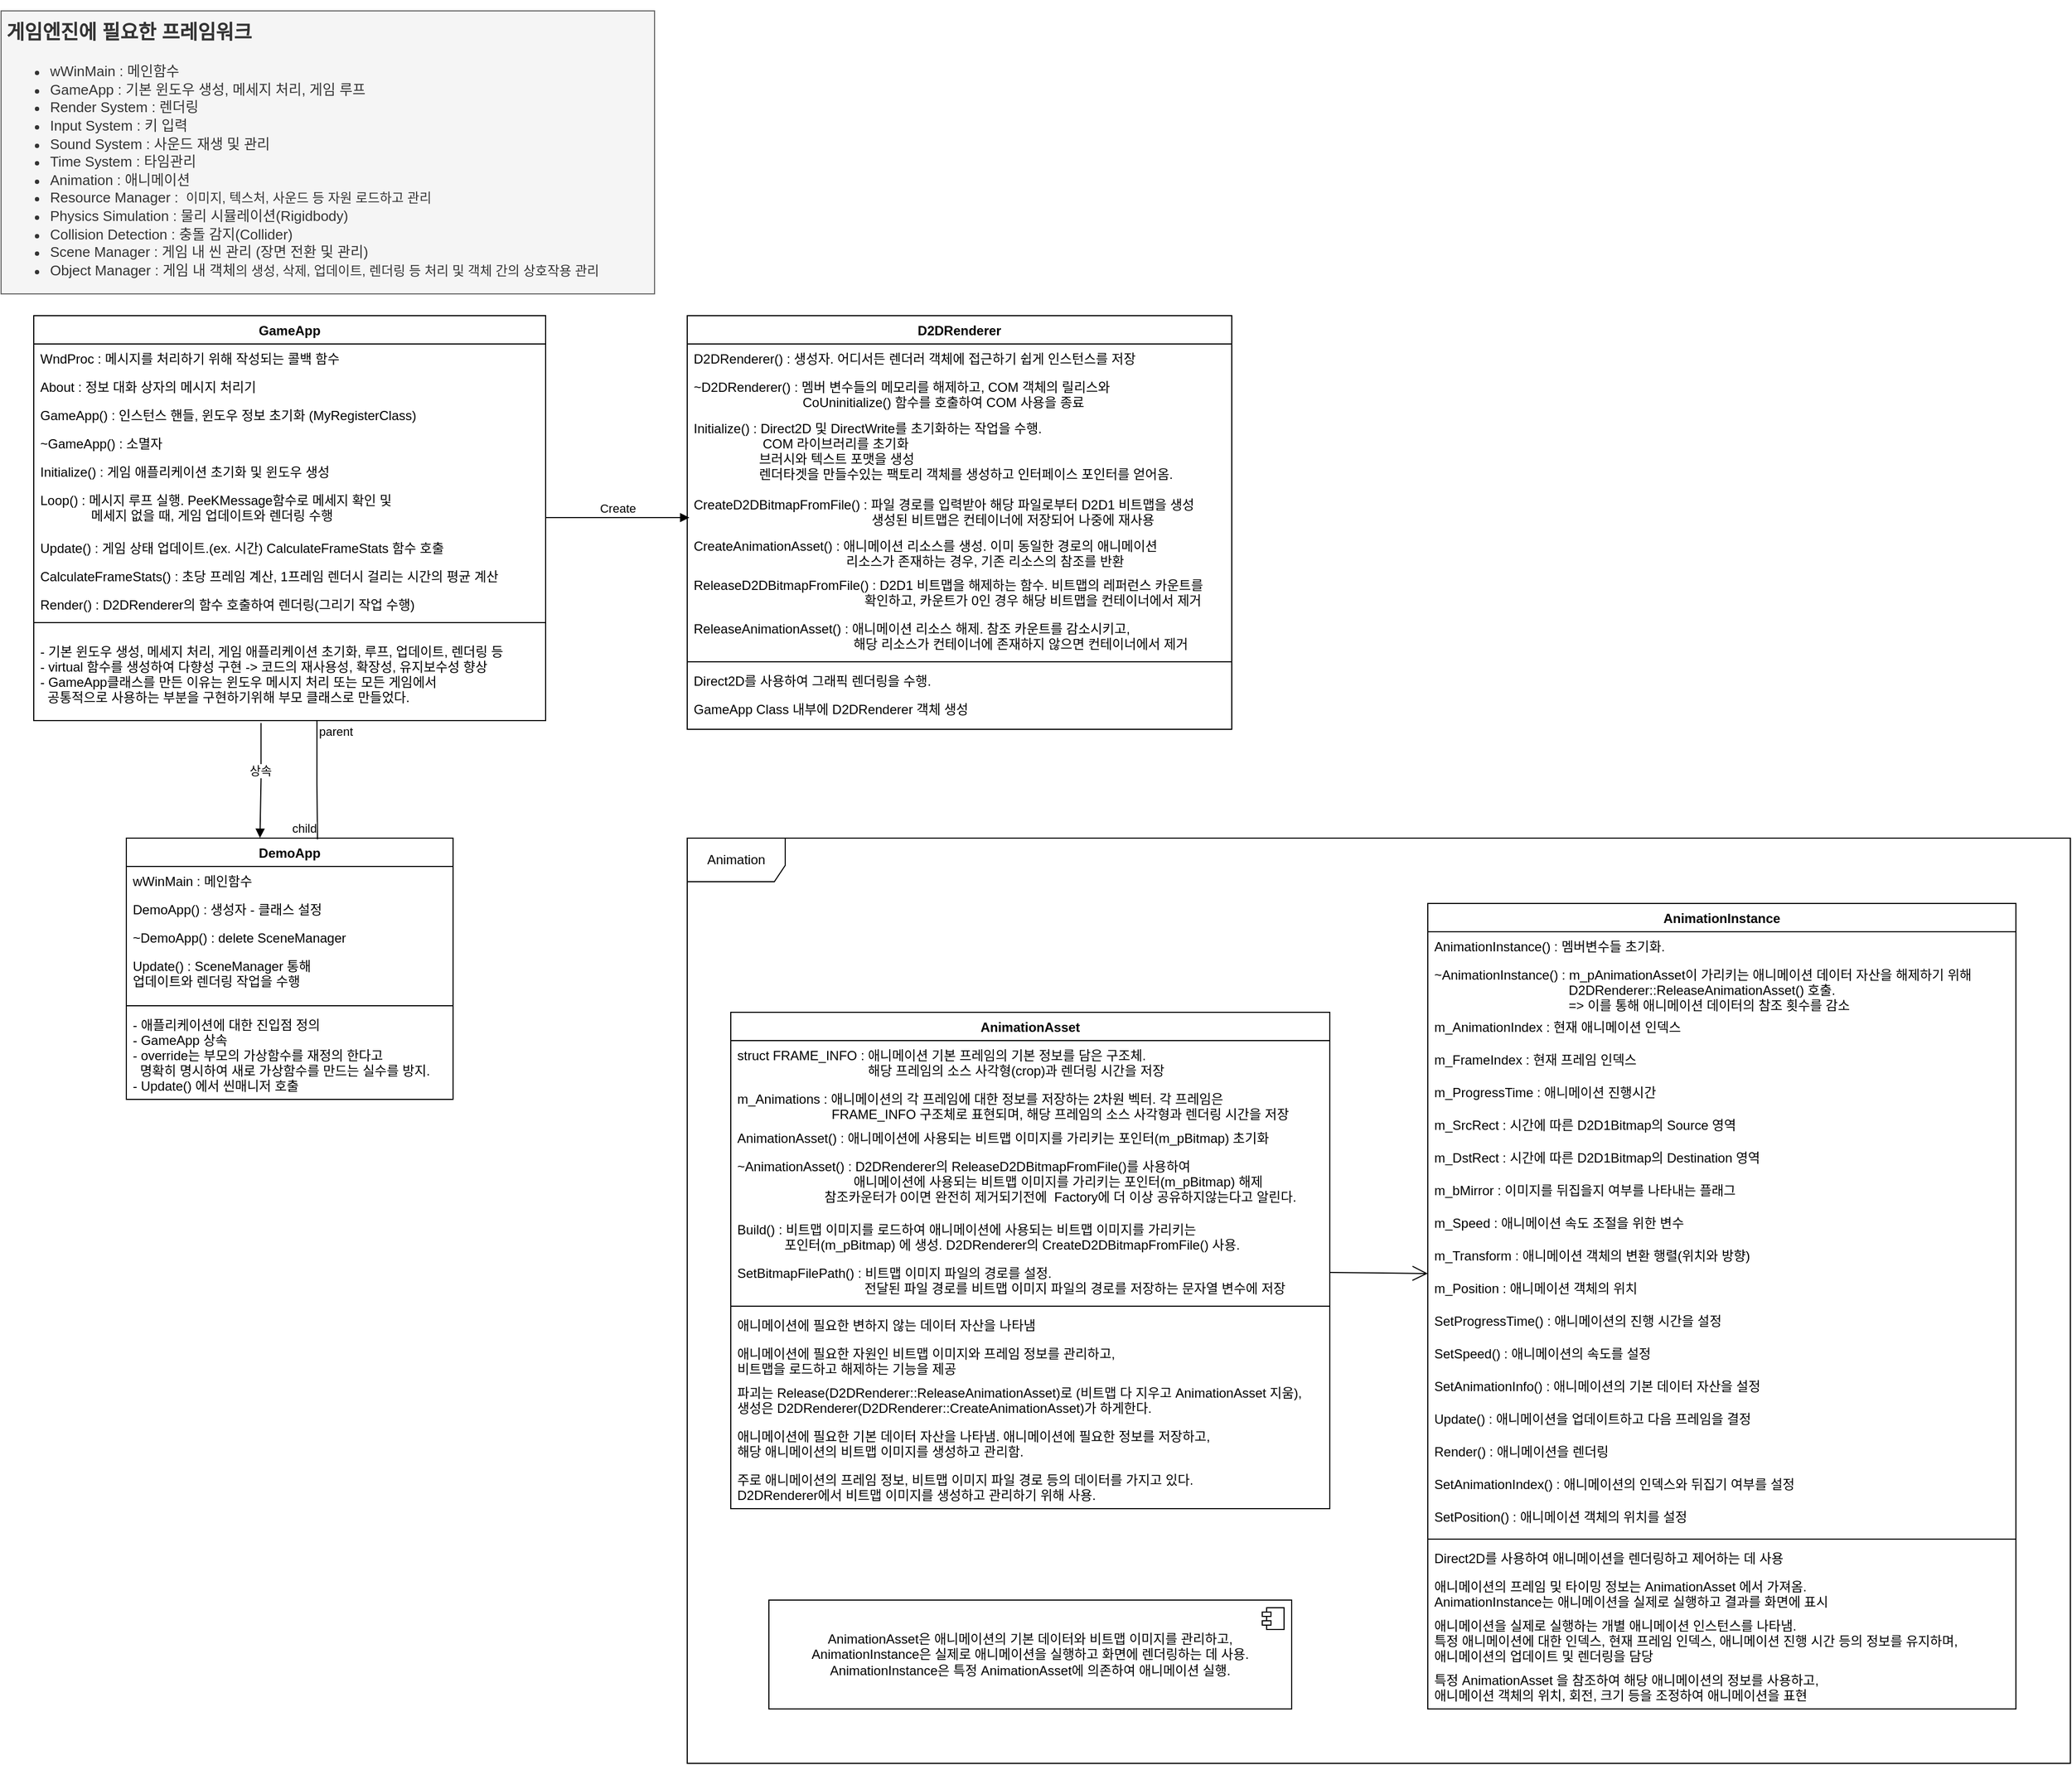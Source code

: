 <mxfile version="21.4.0" type="github">
  <diagram id="C5RBs43oDa-KdzZeNtuy" name="Page-1">
    <mxGraphModel dx="621" dy="518" grid="1" gridSize="10" guides="1" tooltips="1" connect="1" arrows="1" fold="1" page="1" pageScale="1" pageWidth="827" pageHeight="1169" math="0" shadow="0">
      <root>
        <mxCell id="WIyWlLk6GJQsqaUBKTNV-0" />
        <mxCell id="WIyWlLk6GJQsqaUBKTNV-1" parent="WIyWlLk6GJQsqaUBKTNV-0" />
        <mxCell id="zkfFHV4jXpPFQw0GAbJ--17" value="GameApp" style="swimlane;fontStyle=1;align=center;verticalAlign=top;childLayout=stackLayout;horizontal=1;startSize=26;horizontalStack=0;resizeParent=1;resizeLast=0;collapsible=1;marginBottom=0;rounded=0;shadow=0;strokeWidth=1;" parent="WIyWlLk6GJQsqaUBKTNV-1" vertex="1">
          <mxGeometry x="40" y="290" width="470" height="372" as="geometry">
            <mxRectangle x="550" y="140" width="160" height="26" as="alternateBounds" />
          </mxGeometry>
        </mxCell>
        <mxCell id="zkfFHV4jXpPFQw0GAbJ--18" value="WndProc : 메시지를 처리하기 위해 작성되는 콜백 함수" style="text;align=left;verticalAlign=top;spacingLeft=4;spacingRight=4;overflow=hidden;rotatable=0;points=[[0,0.5],[1,0.5]];portConstraint=eastwest;" parent="zkfFHV4jXpPFQw0GAbJ--17" vertex="1">
          <mxGeometry y="26" width="470" height="26" as="geometry" />
        </mxCell>
        <mxCell id="zkfFHV4jXpPFQw0GAbJ--19" value="About : 정보 대화 상자의 메시지 처리기" style="text;align=left;verticalAlign=top;spacingLeft=4;spacingRight=4;overflow=hidden;rotatable=0;points=[[0,0.5],[1,0.5]];portConstraint=eastwest;rounded=0;shadow=0;html=0;" parent="zkfFHV4jXpPFQw0GAbJ--17" vertex="1">
          <mxGeometry y="52" width="470" height="26" as="geometry" />
        </mxCell>
        <mxCell id="zkfFHV4jXpPFQw0GAbJ--20" value="GameApp() : 인스턴스 핸들, 윈도우 정보 초기화 (MyRegisterClass)" style="text;align=left;verticalAlign=top;spacingLeft=4;spacingRight=4;overflow=hidden;rotatable=0;points=[[0,0.5],[1,0.5]];portConstraint=eastwest;rounded=0;shadow=0;html=0;" parent="zkfFHV4jXpPFQw0GAbJ--17" vertex="1">
          <mxGeometry y="78" width="470" height="26" as="geometry" />
        </mxCell>
        <mxCell id="zkfFHV4jXpPFQw0GAbJ--21" value="~GameApp() : 소멸자" style="text;align=left;verticalAlign=top;spacingLeft=4;spacingRight=4;overflow=hidden;rotatable=0;points=[[0,0.5],[1,0.5]];portConstraint=eastwest;rounded=0;shadow=0;html=0;" parent="zkfFHV4jXpPFQw0GAbJ--17" vertex="1">
          <mxGeometry y="104" width="470" height="26" as="geometry" />
        </mxCell>
        <mxCell id="RoebklaST0RuIXWUr79K-35" value="Initialize() : 게임 애플리케이션 초기화 및 윈도우 생성" style="text;align=left;verticalAlign=top;spacingLeft=4;spacingRight=4;overflow=hidden;rotatable=0;points=[[0,0.5],[1,0.5]];portConstraint=eastwest;rounded=0;shadow=0;html=0;" vertex="1" parent="zkfFHV4jXpPFQw0GAbJ--17">
          <mxGeometry y="130" width="470" height="26" as="geometry" />
        </mxCell>
        <mxCell id="RoebklaST0RuIXWUr79K-36" value="Loop() : 메시지 루프 실행. PeeKMessage함수로 메세지 확인 및&#xa;              메세지 없을 때, 게임 업데이트와 렌더링 수행" style="text;align=left;verticalAlign=top;spacingLeft=4;spacingRight=4;overflow=hidden;rotatable=0;points=[[0,0.5],[1,0.5]];portConstraint=eastwest;rounded=0;shadow=0;html=0;" vertex="1" parent="zkfFHV4jXpPFQw0GAbJ--17">
          <mxGeometry y="156" width="470" height="44" as="geometry" />
        </mxCell>
        <mxCell id="RoebklaST0RuIXWUr79K-37" value="Update() : 게임 상태 업데이트.(ex. 시간) CalculateFrameStats 함수 호출" style="text;align=left;verticalAlign=top;spacingLeft=4;spacingRight=4;overflow=hidden;rotatable=0;points=[[0,0.5],[1,0.5]];portConstraint=eastwest;rounded=0;shadow=0;html=0;" vertex="1" parent="zkfFHV4jXpPFQw0GAbJ--17">
          <mxGeometry y="200" width="470" height="26" as="geometry" />
        </mxCell>
        <mxCell id="RoebklaST0RuIXWUr79K-38" value="CalculateFrameStats() : 초당 프레임 계산, 1프레임 렌더시 걸리는 시간의 평균 계산" style="text;align=left;verticalAlign=top;spacingLeft=4;spacingRight=4;overflow=hidden;rotatable=0;points=[[0,0.5],[1,0.5]];portConstraint=eastwest;rounded=0;shadow=0;html=0;" vertex="1" parent="zkfFHV4jXpPFQw0GAbJ--17">
          <mxGeometry y="226" width="470" height="26" as="geometry" />
        </mxCell>
        <mxCell id="zkfFHV4jXpPFQw0GAbJ--22" value="Render() : D2DRenderer의 함수 호출하여 렌더링(그리기 작업 수행)" style="text;align=left;verticalAlign=top;spacingLeft=4;spacingRight=4;overflow=hidden;rotatable=0;points=[[0,0.5],[1,0.5]];portConstraint=eastwest;rounded=0;shadow=0;html=0;" parent="zkfFHV4jXpPFQw0GAbJ--17" vertex="1">
          <mxGeometry y="252" width="470" height="26" as="geometry" />
        </mxCell>
        <mxCell id="zkfFHV4jXpPFQw0GAbJ--23" value="" style="line;html=1;strokeWidth=1;align=left;verticalAlign=middle;spacingTop=-1;spacingLeft=3;spacingRight=3;rotatable=0;labelPosition=right;points=[];portConstraint=eastwest;" parent="zkfFHV4jXpPFQw0GAbJ--17" vertex="1">
          <mxGeometry y="278" width="470" height="8" as="geometry" />
        </mxCell>
        <mxCell id="zkfFHV4jXpPFQw0GAbJ--24" value="- 기본 윈도우 생성, 메세지 처리, 게임 애플리케이션 초기화, 루프, 업데이트, 렌더링 등&#xa;- virtual 함수를 생성하여 다향성 구현 -&gt; 코드의 재사용성, 확장성, 유지보수성 향상&#xa;- GameApp클래스를 만든 이유는 윈도우 메시지 처리 또는 모든 게임에서&#xa;  공통적으로 사용하는 부분을 구현하기위해 부모 클래스로 만들었다." style="text;align=left;verticalAlign=middle;spacingLeft=4;spacingRight=4;overflow=hidden;rotatable=0;points=[[0,0.5],[1,0.5]];portConstraint=eastwest;" parent="zkfFHV4jXpPFQw0GAbJ--17" vertex="1">
          <mxGeometry y="286" width="470" height="86" as="geometry" />
        </mxCell>
        <mxCell id="RoebklaST0RuIXWUr79K-6" value="&lt;h1 style=&quot;line-height: 100%;&quot;&gt;&lt;font style=&quot;font-size: 18px;&quot;&gt;게임엔진에 필요한 프레임워크&lt;/font&gt;&lt;br&gt;&lt;/h1&gt;&lt;p style=&quot;line-height: 100%;&quot;&gt;&lt;/p&gt;&lt;ul style=&quot;line-height: 130%;&quot;&gt;&lt;li&gt;&lt;font style=&quot;font-size: 13px;&quot;&gt;wWinMain : 메인함수&lt;/font&gt;&lt;/li&gt;&lt;li&gt;&lt;span style=&quot;font-size: 13px;&quot;&gt;GameApp : 기본 윈도우 생성, 메세지 처리, 게임 루프&lt;/span&gt;&lt;/li&gt;&lt;li&gt;&lt;span style=&quot;font-size: 13px;&quot;&gt;Render System : 렌더링&lt;/span&gt;&lt;/li&gt;&lt;li&gt;&lt;span style=&quot;font-size: 13px;&quot;&gt;Input System : 키 입력&lt;/span&gt;&lt;/li&gt;&lt;li&gt;&lt;span style=&quot;font-size: 13px;&quot;&gt;Sound System : 사운드 재생 및 관리&lt;/span&gt;&lt;/li&gt;&lt;li&gt;&lt;span style=&quot;font-size: 13px;&quot;&gt;Time System : 타임관리&lt;/span&gt;&lt;/li&gt;&lt;li&gt;&lt;span style=&quot;font-size: 13px;&quot;&gt;Animation : 애니메이션&lt;/span&gt;&lt;/li&gt;&lt;li&gt;&lt;span style=&quot;font-size: 13px;&quot;&gt;Resource Manager :&amp;nbsp;&lt;/span&gt; 이미지, 텍스처, 사운드 등 자원 로드하고 관리&lt;/li&gt;&lt;li&gt;&lt;span style=&quot;font-size: 13px;&quot;&gt;Physics Simulation : 물리 시뮬레이션(Rigidbody)&lt;/span&gt;&lt;/li&gt;&lt;li&gt;&lt;span style=&quot;font-size: 13px;&quot;&gt;Collision Detection : 충돌 감지(Collider)&lt;/span&gt;&lt;/li&gt;&lt;li&gt;&lt;span style=&quot;font-size: 13px;&quot;&gt;Scene Manager : 게임 내 씬 관리 (장면 전환 및 관리)&lt;/span&gt;&lt;/li&gt;&lt;li&gt;&lt;span style=&quot;font-size: 13px;&quot;&gt;Object Manager : 게임 내 객체&lt;/span&gt;의 생성, 삭제, 업데이트, 렌더링 등 처리 및 객체 간의 상호작용 관리&lt;/li&gt;&lt;/ul&gt;&lt;p&gt;&lt;/p&gt;" style="text;html=1;spacing=5;spacingTop=-20;whiteSpace=wrap;overflow=hidden;rounded=0;strokeOpacity=100;fillColor=#f5f5f5;fontColor=#333333;strokeColor=#666666;glass=0;shadow=0;" vertex="1" parent="WIyWlLk6GJQsqaUBKTNV-1">
          <mxGeometry x="10" y="10" width="600" height="260" as="geometry" />
        </mxCell>
        <mxCell id="RoebklaST0RuIXWUr79K-13" value="D2DRenderer" style="swimlane;fontStyle=1;align=center;verticalAlign=top;childLayout=stackLayout;horizontal=1;startSize=26;horizontalStack=0;resizeParent=1;resizeLast=0;collapsible=1;marginBottom=0;rounded=0;shadow=0;strokeWidth=1;" vertex="1" parent="WIyWlLk6GJQsqaUBKTNV-1">
          <mxGeometry x="640" y="290" width="500" height="380" as="geometry">
            <mxRectangle x="550" y="140" width="160" height="26" as="alternateBounds" />
          </mxGeometry>
        </mxCell>
        <mxCell id="RoebklaST0RuIXWUr79K-14" value="D2DRenderer() : 생성자. 어디서든 렌더러 객체에 접근하기 쉽게 인스턴스를 저장" style="text;align=left;verticalAlign=top;spacingLeft=4;spacingRight=4;overflow=hidden;rotatable=0;points=[[0,0.5],[1,0.5]];portConstraint=eastwest;" vertex="1" parent="RoebklaST0RuIXWUr79K-13">
          <mxGeometry y="26" width="500" height="26" as="geometry" />
        </mxCell>
        <mxCell id="RoebklaST0RuIXWUr79K-15" value="~D2DRenderer() : 멤버 변수들의 메모리를 해제하고, COM 객체의 릴리스와&#xa;                              CoUninitialize() 함수를 호출하여 COM 사용을 종료" style="text;align=left;verticalAlign=top;spacingLeft=4;spacingRight=4;overflow=hidden;rotatable=0;points=[[0,0.5],[1,0.5]];portConstraint=eastwest;rounded=0;shadow=0;html=0;" vertex="1" parent="RoebklaST0RuIXWUr79K-13">
          <mxGeometry y="52" width="500" height="38" as="geometry" />
        </mxCell>
        <mxCell id="RoebklaST0RuIXWUr79K-16" value="Initialize() : Direct2D 및 DirectWrite를 초기화하는 작업을 수행.&#xa;                   COM 라이브러리를 초기화&#xa;                  브러시와 텍스트 포맷을 생성&#xa;                  렌더타겟을 만들수있는 팩토리 객체를 생성하고 인터페이스 포인터를 얻어옴." style="text;align=left;verticalAlign=top;spacingLeft=4;spacingRight=4;overflow=hidden;rotatable=0;points=[[0,0.5],[1,0.5]];portConstraint=eastwest;rounded=0;shadow=0;html=0;" vertex="1" parent="RoebklaST0RuIXWUr79K-13">
          <mxGeometry y="90" width="500" height="70" as="geometry" />
        </mxCell>
        <mxCell id="RoebklaST0RuIXWUr79K-43" value="CreateD2DBitmapFromFile() : 파일 경로를 입력받아 해당 파일로부터 D2D1 비트맵을 생성&#xa;                                                 생성된 비트맵은 컨테이너에 저장되어 나중에 재사용" style="text;align=left;verticalAlign=top;spacingLeft=4;spacingRight=4;overflow=hidden;rotatable=0;points=[[0,0.5],[1,0.5]];portConstraint=eastwest;rounded=0;shadow=0;html=0;" vertex="1" parent="RoebklaST0RuIXWUr79K-13">
          <mxGeometry y="160" width="500" height="38" as="geometry" />
        </mxCell>
        <mxCell id="RoebklaST0RuIXWUr79K-18" value="CreateAnimationAsset() : 애니메이션 리소스를 생성. 이미 동일한 경로의 애니메이션&#xa;                                          리소스가 존재하는 경우, 기존 리소스의 참조를 반환" style="text;align=left;verticalAlign=top;spacingLeft=4;spacingRight=4;overflow=hidden;rotatable=0;points=[[0,0.5],[1,0.5]];portConstraint=eastwest;rounded=0;shadow=0;html=0;" vertex="1" parent="RoebklaST0RuIXWUr79K-13">
          <mxGeometry y="198" width="500" height="36" as="geometry" />
        </mxCell>
        <mxCell id="RoebklaST0RuIXWUr79K-45" value="ReleaseD2DBitmapFromFile() : D2D1 비트맵을 해제하는 함수. 비트맵의 레퍼런스 카운트를&#xa;                                               확인하고, 카운트가 0인 경우 해당 비트맵을 컨테이너에서 제거" style="text;align=left;verticalAlign=top;spacingLeft=4;spacingRight=4;overflow=hidden;rotatable=0;points=[[0,0.5],[1,0.5]];portConstraint=eastwest;rounded=0;shadow=0;html=0;" vertex="1" parent="RoebklaST0RuIXWUr79K-13">
          <mxGeometry y="234" width="500" height="40" as="geometry" />
        </mxCell>
        <mxCell id="RoebklaST0RuIXWUr79K-44" value="ReleaseAnimationAsset() : 애니메이션 리소스 해제. 참조 카운트를 감소시키고,&#xa;                                            해당 리소스가 컨테이너에 존재하지 않으면 컨테이너에서 제거" style="text;align=left;verticalAlign=top;spacingLeft=4;spacingRight=4;overflow=hidden;rotatable=0;points=[[0,0.5],[1,0.5]];portConstraint=eastwest;rounded=0;shadow=0;html=0;" vertex="1" parent="RoebklaST0RuIXWUr79K-13">
          <mxGeometry y="274" width="500" height="40" as="geometry" />
        </mxCell>
        <mxCell id="RoebklaST0RuIXWUr79K-19" value="" style="line;html=1;strokeWidth=1;align=left;verticalAlign=middle;spacingTop=-1;spacingLeft=3;spacingRight=3;rotatable=0;labelPosition=right;points=[];portConstraint=eastwest;" vertex="1" parent="RoebklaST0RuIXWUr79K-13">
          <mxGeometry y="314" width="500" height="8" as="geometry" />
        </mxCell>
        <mxCell id="RoebklaST0RuIXWUr79K-20" value="Direct2D를 사용하여 그래픽 렌더링을 수행." style="text;align=left;verticalAlign=top;spacingLeft=4;spacingRight=4;overflow=hidden;rotatable=0;points=[[0,0.5],[1,0.5]];portConstraint=eastwest;" vertex="1" parent="RoebklaST0RuIXWUr79K-13">
          <mxGeometry y="322" width="500" height="26" as="geometry" />
        </mxCell>
        <mxCell id="RoebklaST0RuIXWUr79K-21" value="GameApp Class 내부에 D2DRenderer 객체 생성" style="text;align=left;verticalAlign=top;spacingLeft=4;spacingRight=4;overflow=hidden;rotatable=0;points=[[0,0.5],[1,0.5]];portConstraint=eastwest;" vertex="1" parent="RoebklaST0RuIXWUr79K-13">
          <mxGeometry y="348" width="500" height="26" as="geometry" />
        </mxCell>
        <mxCell id="RoebklaST0RuIXWUr79K-22" value="DemoApp" style="swimlane;fontStyle=1;align=center;verticalAlign=top;childLayout=stackLayout;horizontal=1;startSize=26;horizontalStack=0;resizeParent=1;resizeLast=0;collapsible=1;marginBottom=0;rounded=0;shadow=0;strokeWidth=1;" vertex="1" parent="WIyWlLk6GJQsqaUBKTNV-1">
          <mxGeometry x="125" y="770" width="300" height="240" as="geometry">
            <mxRectangle x="550" y="140" width="160" height="26" as="alternateBounds" />
          </mxGeometry>
        </mxCell>
        <mxCell id="RoebklaST0RuIXWUr79K-23" value="wWinMain : 메인함수" style="text;align=left;verticalAlign=top;spacingLeft=4;spacingRight=4;overflow=hidden;rotatable=0;points=[[0,0.5],[1,0.5]];portConstraint=eastwest;" vertex="1" parent="RoebklaST0RuIXWUr79K-22">
          <mxGeometry y="26" width="300" height="26" as="geometry" />
        </mxCell>
        <mxCell id="RoebklaST0RuIXWUr79K-24" value="DemoApp() : 생성자 - 클래스 설정" style="text;align=left;verticalAlign=top;spacingLeft=4;spacingRight=4;overflow=hidden;rotatable=0;points=[[0,0.5],[1,0.5]];portConstraint=eastwest;rounded=0;shadow=0;html=0;" vertex="1" parent="RoebklaST0RuIXWUr79K-22">
          <mxGeometry y="52" width="300" height="26" as="geometry" />
        </mxCell>
        <mxCell id="RoebklaST0RuIXWUr79K-25" value="~DemoApp() : delete SceneManager" style="text;align=left;verticalAlign=top;spacingLeft=4;spacingRight=4;overflow=hidden;rotatable=0;points=[[0,0.5],[1,0.5]];portConstraint=eastwest;rounded=0;shadow=0;html=0;" vertex="1" parent="RoebklaST0RuIXWUr79K-22">
          <mxGeometry y="78" width="300" height="26" as="geometry" />
        </mxCell>
        <mxCell id="RoebklaST0RuIXWUr79K-26" value="Update() : SceneManager 통해&#xa;업데이트와 렌더링 작업을 수행" style="text;align=left;verticalAlign=top;spacingLeft=4;spacingRight=4;overflow=hidden;rotatable=0;points=[[0,0.5],[1,0.5]];portConstraint=eastwest;rounded=0;shadow=0;html=0;" vertex="1" parent="RoebklaST0RuIXWUr79K-22">
          <mxGeometry y="104" width="300" height="46" as="geometry" />
        </mxCell>
        <mxCell id="RoebklaST0RuIXWUr79K-28" value="" style="line;html=1;strokeWidth=1;align=left;verticalAlign=middle;spacingTop=-1;spacingLeft=3;spacingRight=3;rotatable=0;labelPosition=right;points=[];portConstraint=eastwest;" vertex="1" parent="RoebklaST0RuIXWUr79K-22">
          <mxGeometry y="150" width="300" height="8" as="geometry" />
        </mxCell>
        <mxCell id="RoebklaST0RuIXWUr79K-29" value="- 애플리케이션에 대한 진입점 정의&#xa;- GameApp 상속&#xa;- override는 부모의 가상함수를 재정의 한다고&#xa;  명확히 명시하여 새로 가상함수를 만드는 실수를 방지.&#xa;- Update() 에서 씬매니저 호출" style="text;align=left;verticalAlign=top;spacingLeft=4;spacingRight=4;overflow=hidden;rotatable=0;points=[[0,0.5],[1,0.5]];portConstraint=eastwest;" vertex="1" parent="RoebklaST0RuIXWUr79K-22">
          <mxGeometry y="158" width="300" height="82" as="geometry" />
        </mxCell>
        <mxCell id="RoebklaST0RuIXWUr79K-42" value="상속" style="html=1;verticalAlign=bottom;endArrow=block;edgeStyle=elbowEdgeStyle;elbow=vertical;curved=0;rounded=0;entryX=0.409;entryY=-0.001;entryDx=0;entryDy=0;exitX=0.444;exitY=1.026;exitDx=0;exitDy=0;exitPerimeter=0;entryPerimeter=0;" edge="1" parent="WIyWlLk6GJQsqaUBKTNV-1" source="zkfFHV4jXpPFQw0GAbJ--24" target="RoebklaST0RuIXWUr79K-22">
          <mxGeometry width="80" relative="1" as="geometry">
            <mxPoint x="274.5" y="662" as="sourcePoint" />
            <mxPoint x="274.5" y="782" as="targetPoint" />
          </mxGeometry>
        </mxCell>
        <mxCell id="RoebklaST0RuIXWUr79K-49" value="Create" style="html=1;verticalAlign=bottom;endArrow=block;edgeStyle=elbowEdgeStyle;elbow=vertical;curved=0;rounded=0;entryX=0.004;entryY=0.684;entryDx=0;entryDy=0;entryPerimeter=0;" edge="1" parent="WIyWlLk6GJQsqaUBKTNV-1" target="RoebklaST0RuIXWUr79K-43">
          <mxGeometry width="80" relative="1" as="geometry">
            <mxPoint x="510" y="475.5" as="sourcePoint" />
            <mxPoint x="590" y="475.5" as="targetPoint" />
          </mxGeometry>
        </mxCell>
        <mxCell id="RoebklaST0RuIXWUr79K-50" value="Animation" style="shape=umlFrame;whiteSpace=wrap;html=1;pointerEvents=0;width=90;height=40;" vertex="1" parent="WIyWlLk6GJQsqaUBKTNV-1">
          <mxGeometry x="640" y="770" width="1270" height="850" as="geometry" />
        </mxCell>
        <mxCell id="RoebklaST0RuIXWUr79K-51" value="AnimationAsset" style="swimlane;fontStyle=1;align=center;verticalAlign=top;childLayout=stackLayout;horizontal=1;startSize=26;horizontalStack=0;resizeParent=1;resizeLast=0;collapsible=1;marginBottom=0;rounded=0;shadow=0;strokeWidth=1;" vertex="1" parent="WIyWlLk6GJQsqaUBKTNV-1">
          <mxGeometry x="680" y="930" width="550" height="456" as="geometry">
            <mxRectangle x="550" y="140" width="160" height="26" as="alternateBounds" />
          </mxGeometry>
        </mxCell>
        <mxCell id="RoebklaST0RuIXWUr79K-57" value="struct FRAME_INFO : 애니메이션 기본 프레임의 기본 정보를 담은 구조체.&#xa;                                    해당 프레임의 소스 사각형(crop)과 렌더링 시간을 저장" style="text;align=left;verticalAlign=top;spacingLeft=4;spacingRight=4;overflow=hidden;rotatable=0;points=[[0,0.5],[1,0.5]];portConstraint=eastwest;rounded=0;shadow=0;html=0;" vertex="1" parent="RoebklaST0RuIXWUr79K-51">
          <mxGeometry y="26" width="550" height="40" as="geometry" />
        </mxCell>
        <mxCell id="RoebklaST0RuIXWUr79K-74" value="m_Animations : 애니메이션의 각 프레임에 대한 정보를 저장하는 2차원 벡터. 각 프레임은&#xa;                          FRAME_INFO 구조체로 표현되며, 해당 프레임의 소스 사각형과 렌더링 시간을 저장" style="text;align=left;verticalAlign=top;spacingLeft=4;spacingRight=4;overflow=hidden;rotatable=0;points=[[0,0.5],[1,0.5]];portConstraint=eastwest;" vertex="1" parent="RoebklaST0RuIXWUr79K-51">
          <mxGeometry y="66" width="550" height="36" as="geometry" />
        </mxCell>
        <mxCell id="RoebklaST0RuIXWUr79K-52" value="AnimationAsset() : 애니메이션에 사용되는 비트맵 이미지를 가리키는 포인터(m_pBitmap) 초기화" style="text;align=left;verticalAlign=top;spacingLeft=4;spacingRight=4;overflow=hidden;rotatable=0;points=[[0,0.5],[1,0.5]];portConstraint=eastwest;" vertex="1" parent="RoebklaST0RuIXWUr79K-51">
          <mxGeometry y="102" width="550" height="26" as="geometry" />
        </mxCell>
        <mxCell id="RoebklaST0RuIXWUr79K-53" value="~AnimationAsset() : D2DRenderer의 ReleaseD2DBitmapFromFile()를 사용하여&#xa;                                애니메이션에 사용되는 비트맵 이미지를 가리키는 포인터(m_pBitmap) 해제&#xa;                        참조카운터가 0이면 완전히 제거되기전에  Factory에 더 이상 공유하지않는다고 알린다." style="text;align=left;verticalAlign=top;spacingLeft=4;spacingRight=4;overflow=hidden;rotatable=0;points=[[0,0.5],[1,0.5]];portConstraint=eastwest;rounded=0;shadow=0;html=0;" vertex="1" parent="RoebklaST0RuIXWUr79K-51">
          <mxGeometry y="128" width="550" height="58" as="geometry" />
        </mxCell>
        <mxCell id="RoebklaST0RuIXWUr79K-54" value="Build() : 비트맵 이미지를 로드하여 애니메이션에 사용되는 비트맵 이미지를 가리키는&#xa;             포인터(m_pBitmap) 에 생성. D2DRenderer의 CreateD2DBitmapFromFile() 사용." style="text;align=left;verticalAlign=top;spacingLeft=4;spacingRight=4;overflow=hidden;rotatable=0;points=[[0,0.5],[1,0.5]];portConstraint=eastwest;rounded=0;shadow=0;html=0;" vertex="1" parent="RoebklaST0RuIXWUr79K-51">
          <mxGeometry y="186" width="550" height="40" as="geometry" />
        </mxCell>
        <mxCell id="RoebklaST0RuIXWUr79K-55" value="SetBitmapFilePath() : 비트맵 이미지 파일의 경로를 설정.&#xa;                                   전달된 파일 경로를 비트맵 이미지 파일의 경로를 저장하는 문자열 변수에 저장" style="text;align=left;verticalAlign=top;spacingLeft=4;spacingRight=4;overflow=hidden;rotatable=0;points=[[0,0.5],[1,0.5]];portConstraint=eastwest;rounded=0;shadow=0;html=0;" vertex="1" parent="RoebklaST0RuIXWUr79K-51">
          <mxGeometry y="226" width="550" height="40" as="geometry" />
        </mxCell>
        <mxCell id="RoebklaST0RuIXWUr79K-59" value="" style="line;html=1;strokeWidth=1;align=left;verticalAlign=middle;spacingTop=-1;spacingLeft=3;spacingRight=3;rotatable=0;labelPosition=right;points=[];portConstraint=eastwest;" vertex="1" parent="RoebklaST0RuIXWUr79K-51">
          <mxGeometry y="266" width="550" height="8" as="geometry" />
        </mxCell>
        <mxCell id="RoebklaST0RuIXWUr79K-60" value="애니메이션에 필요한 변하지 않는 데이터 자산을 나타냄" style="text;align=left;verticalAlign=top;spacingLeft=4;spacingRight=4;overflow=hidden;rotatable=0;points=[[0,0.5],[1,0.5]];portConstraint=eastwest;" vertex="1" parent="RoebklaST0RuIXWUr79K-51">
          <mxGeometry y="274" width="550" height="26" as="geometry" />
        </mxCell>
        <mxCell id="RoebklaST0RuIXWUr79K-61" value="애니메이션에 필요한 자원인 비트맵 이미지와 프레임 정보를 관리하고,&#xa;비트맵을 로드하고 해제하는 기능을 제공" style="text;align=left;verticalAlign=top;spacingLeft=4;spacingRight=4;overflow=hidden;rotatable=0;points=[[0,0.5],[1,0.5]];portConstraint=eastwest;" vertex="1" parent="RoebklaST0RuIXWUr79K-51">
          <mxGeometry y="300" width="550" height="36" as="geometry" />
        </mxCell>
        <mxCell id="RoebklaST0RuIXWUr79K-88" value="파괴는 Release(D2DRenderer::ReleaseAnimationAsset)로 (비트맵 다 지우고 AnimationAsset 지움),&#xa;생성은 D2DRenderer(D2DRenderer::CreateAnimationAsset)가 하게한다." style="text;align=left;verticalAlign=top;spacingLeft=4;spacingRight=4;overflow=hidden;rotatable=0;points=[[0,0.5],[1,0.5]];portConstraint=eastwest;" vertex="1" parent="RoebklaST0RuIXWUr79K-51">
          <mxGeometry y="336" width="550" height="40" as="geometry" />
        </mxCell>
        <mxCell id="RoebklaST0RuIXWUr79K-73" value="애니메이션에 필요한 기본 데이터 자산을 나타냄. 애니메이션에 필요한 정보를 저장하고,&#xa;해당 애니메이션의 비트맵 이미지를 생성하고 관리함." style="text;align=left;verticalAlign=top;spacingLeft=4;spacingRight=4;overflow=hidden;rotatable=0;points=[[0,0.5],[1,0.5]];portConstraint=eastwest;" vertex="1" parent="RoebklaST0RuIXWUr79K-51">
          <mxGeometry y="376" width="550" height="40" as="geometry" />
        </mxCell>
        <mxCell id="RoebklaST0RuIXWUr79K-89" value="주로 애니메이션의 프레임 정보, 비트맵 이미지 파일 경로 등의 데이터를 가지고 있다.&#xa;D2DRenderer에서 비트맵 이미지를 생성하고 관리하기 위해 사용." style="text;align=left;verticalAlign=top;spacingLeft=4;spacingRight=4;overflow=hidden;rotatable=0;points=[[0,0.5],[1,0.5]];portConstraint=eastwest;" vertex="1" parent="RoebklaST0RuIXWUr79K-51">
          <mxGeometry y="416" width="550" height="40" as="geometry" />
        </mxCell>
        <mxCell id="RoebklaST0RuIXWUr79K-62" value="AnimationInstance" style="swimlane;fontStyle=1;align=center;verticalAlign=top;childLayout=stackLayout;horizontal=1;startSize=26;horizontalStack=0;resizeParent=1;resizeLast=0;collapsible=1;marginBottom=0;rounded=0;shadow=0;strokeWidth=1;" vertex="1" parent="WIyWlLk6GJQsqaUBKTNV-1">
          <mxGeometry x="1320" y="830" width="540" height="740" as="geometry">
            <mxRectangle x="550" y="140" width="160" height="26" as="alternateBounds" />
          </mxGeometry>
        </mxCell>
        <mxCell id="RoebklaST0RuIXWUr79K-63" value="AnimationInstance() : 멤버변수들 초기화." style="text;align=left;verticalAlign=top;spacingLeft=4;spacingRight=4;overflow=hidden;rotatable=0;points=[[0,0.5],[1,0.5]];portConstraint=eastwest;" vertex="1" parent="RoebklaST0RuIXWUr79K-62">
          <mxGeometry y="26" width="540" height="26" as="geometry" />
        </mxCell>
        <mxCell id="RoebklaST0RuIXWUr79K-64" value="~AnimationInstance() : m_pAnimationAsset이 가리키는 애니메이션 데이터 자산을 해제하기 위해&#xa;                                     D2DRenderer::ReleaseAnimationAsset() 호출.&#xa;                                     =&gt; 이를 통해 애니메이션 데이터의 참조 횟수를 감소&#xa;" style="text;align=left;verticalAlign=top;spacingLeft=4;spacingRight=4;overflow=hidden;rotatable=0;points=[[0,0.5],[1,0.5]];portConstraint=eastwest;rounded=0;shadow=0;html=0;" vertex="1" parent="RoebklaST0RuIXWUr79K-62">
          <mxGeometry y="52" width="540" height="48" as="geometry" />
        </mxCell>
        <mxCell id="RoebklaST0RuIXWUr79K-65" value="m_AnimationIndex : 현재 애니메이션 인덱스" style="text;align=left;verticalAlign=top;spacingLeft=4;spacingRight=4;overflow=hidden;rotatable=0;points=[[0,0.5],[1,0.5]];portConstraint=eastwest;rounded=0;shadow=0;html=0;" vertex="1" parent="RoebklaST0RuIXWUr79K-62">
          <mxGeometry y="100" width="540" height="30" as="geometry" />
        </mxCell>
        <mxCell id="RoebklaST0RuIXWUr79K-66" value="m_FrameIndex : 현재 프레임 인덱스" style="text;align=left;verticalAlign=top;spacingLeft=4;spacingRight=4;overflow=hidden;rotatable=0;points=[[0,0.5],[1,0.5]];portConstraint=eastwest;rounded=0;shadow=0;html=0;" vertex="1" parent="RoebklaST0RuIXWUr79K-62">
          <mxGeometry y="130" width="540" height="30" as="geometry" />
        </mxCell>
        <mxCell id="RoebklaST0RuIXWUr79K-67" value="m_ProgressTime : 애니메이션 진행시간" style="text;align=left;verticalAlign=top;spacingLeft=4;spacingRight=4;overflow=hidden;rotatable=0;points=[[0,0.5],[1,0.5]];portConstraint=eastwest;rounded=0;shadow=0;html=0;" vertex="1" parent="RoebklaST0RuIXWUr79K-62">
          <mxGeometry y="160" width="540" height="30" as="geometry" />
        </mxCell>
        <mxCell id="RoebklaST0RuIXWUr79K-68" value="m_SrcRect : 시간에 따른 D2D1Bitmap의 Source 영역" style="text;align=left;verticalAlign=top;spacingLeft=4;spacingRight=4;overflow=hidden;rotatable=0;points=[[0,0.5],[1,0.5]];portConstraint=eastwest;rounded=0;shadow=0;html=0;" vertex="1" parent="RoebklaST0RuIXWUr79K-62">
          <mxGeometry y="190" width="540" height="30" as="geometry" />
        </mxCell>
        <mxCell id="RoebklaST0RuIXWUr79K-77" value="m_DstRect : 시간에 따른 D2D1Bitmap의 Destination 영역" style="text;align=left;verticalAlign=top;spacingLeft=4;spacingRight=4;overflow=hidden;rotatable=0;points=[[0,0.5],[1,0.5]];portConstraint=eastwest;rounded=0;shadow=0;html=0;" vertex="1" parent="RoebklaST0RuIXWUr79K-62">
          <mxGeometry y="220" width="540" height="30" as="geometry" />
        </mxCell>
        <mxCell id="RoebklaST0RuIXWUr79K-76" value="m_bMirror : 이미지를 뒤집을지 여부를 나타내는 플래그" style="text;align=left;verticalAlign=top;spacingLeft=4;spacingRight=4;overflow=hidden;rotatable=0;points=[[0,0.5],[1,0.5]];portConstraint=eastwest;rounded=0;shadow=0;html=0;" vertex="1" parent="RoebklaST0RuIXWUr79K-62">
          <mxGeometry y="250" width="540" height="30" as="geometry" />
        </mxCell>
        <mxCell id="RoebklaST0RuIXWUr79K-78" value="m_Speed : 애니메이션 속도 조절을 위한 변수" style="text;align=left;verticalAlign=top;spacingLeft=4;spacingRight=4;overflow=hidden;rotatable=0;points=[[0,0.5],[1,0.5]];portConstraint=eastwest;rounded=0;shadow=0;html=0;" vertex="1" parent="RoebklaST0RuIXWUr79K-62">
          <mxGeometry y="280" width="540" height="30" as="geometry" />
        </mxCell>
        <mxCell id="RoebklaST0RuIXWUr79K-75" value="m_Transform : 애니메이션 객체의 변환 행렬(위치와 방향)" style="text;align=left;verticalAlign=top;spacingLeft=4;spacingRight=4;overflow=hidden;rotatable=0;points=[[0,0.5],[1,0.5]];portConstraint=eastwest;rounded=0;shadow=0;html=0;" vertex="1" parent="RoebklaST0RuIXWUr79K-62">
          <mxGeometry y="310" width="540" height="30" as="geometry" />
        </mxCell>
        <mxCell id="RoebklaST0RuIXWUr79K-69" value="m_Position : 애니메이션 객체의 위치" style="text;align=left;verticalAlign=top;spacingLeft=4;spacingRight=4;overflow=hidden;rotatable=0;points=[[0,0.5],[1,0.5]];portConstraint=eastwest;rounded=0;shadow=0;html=0;" vertex="1" parent="RoebklaST0RuIXWUr79K-62">
          <mxGeometry y="340" width="540" height="30" as="geometry" />
        </mxCell>
        <mxCell id="RoebklaST0RuIXWUr79K-79" value="SetProgressTime() : 애니메이션의 진행 시간을 설정" style="text;align=left;verticalAlign=top;spacingLeft=4;spacingRight=4;overflow=hidden;rotatable=0;points=[[0,0.5],[1,0.5]];portConstraint=eastwest;rounded=0;shadow=0;html=0;" vertex="1" parent="RoebklaST0RuIXWUr79K-62">
          <mxGeometry y="370" width="540" height="30" as="geometry" />
        </mxCell>
        <mxCell id="RoebklaST0RuIXWUr79K-80" value="SetSpeed() : 애니메이션의 속도를 설정" style="text;align=left;verticalAlign=top;spacingLeft=4;spacingRight=4;overflow=hidden;rotatable=0;points=[[0,0.5],[1,0.5]];portConstraint=eastwest;rounded=0;shadow=0;html=0;" vertex="1" parent="RoebklaST0RuIXWUr79K-62">
          <mxGeometry y="400" width="540" height="30" as="geometry" />
        </mxCell>
        <mxCell id="RoebklaST0RuIXWUr79K-81" value="SetAnimationInfo() : 애니메이션의 기본 데이터 자산을 설정" style="text;align=left;verticalAlign=top;spacingLeft=4;spacingRight=4;overflow=hidden;rotatable=0;points=[[0,0.5],[1,0.5]];portConstraint=eastwest;rounded=0;shadow=0;html=0;" vertex="1" parent="RoebklaST0RuIXWUr79K-62">
          <mxGeometry y="430" width="540" height="30" as="geometry" />
        </mxCell>
        <mxCell id="RoebklaST0RuIXWUr79K-82" value="Update() : 애니메이션을 업데이트하고 다음 프레임을 결정" style="text;align=left;verticalAlign=top;spacingLeft=4;spacingRight=4;overflow=hidden;rotatable=0;points=[[0,0.5],[1,0.5]];portConstraint=eastwest;rounded=0;shadow=0;html=0;" vertex="1" parent="RoebklaST0RuIXWUr79K-62">
          <mxGeometry y="460" width="540" height="30" as="geometry" />
        </mxCell>
        <mxCell id="RoebklaST0RuIXWUr79K-83" value="Render() : 애니메이션을 렌더링" style="text;align=left;verticalAlign=top;spacingLeft=4;spacingRight=4;overflow=hidden;rotatable=0;points=[[0,0.5],[1,0.5]];portConstraint=eastwest;rounded=0;shadow=0;html=0;" vertex="1" parent="RoebklaST0RuIXWUr79K-62">
          <mxGeometry y="490" width="540" height="30" as="geometry" />
        </mxCell>
        <mxCell id="RoebklaST0RuIXWUr79K-85" value="SetAnimationIndex() : 애니메이션의 인덱스와 뒤집기 여부를 설정" style="text;align=left;verticalAlign=top;spacingLeft=4;spacingRight=4;overflow=hidden;rotatable=0;points=[[0,0.5],[1,0.5]];portConstraint=eastwest;rounded=0;shadow=0;html=0;" vertex="1" parent="RoebklaST0RuIXWUr79K-62">
          <mxGeometry y="520" width="540" height="30" as="geometry" />
        </mxCell>
        <mxCell id="RoebklaST0RuIXWUr79K-84" value="SetPosition() : 애니메이션 객체의 위치를 설정" style="text;align=left;verticalAlign=top;spacingLeft=4;spacingRight=4;overflow=hidden;rotatable=0;points=[[0,0.5],[1,0.5]];portConstraint=eastwest;rounded=0;shadow=0;html=0;" vertex="1" parent="RoebklaST0RuIXWUr79K-62">
          <mxGeometry y="550" width="540" height="30" as="geometry" />
        </mxCell>
        <mxCell id="RoebklaST0RuIXWUr79K-70" value="" style="line;html=1;strokeWidth=1;align=left;verticalAlign=middle;spacingTop=-1;spacingLeft=3;spacingRight=3;rotatable=0;labelPosition=right;points=[];portConstraint=eastwest;" vertex="1" parent="RoebklaST0RuIXWUr79K-62">
          <mxGeometry y="580" width="540" height="8" as="geometry" />
        </mxCell>
        <mxCell id="RoebklaST0RuIXWUr79K-71" value=" Direct2D를 사용하여 애니메이션을 렌더링하고 제어하는 데 사용" style="text;align=left;verticalAlign=top;spacingLeft=4;spacingRight=4;overflow=hidden;rotatable=0;points=[[0,0.5],[1,0.5]];portConstraint=eastwest;" vertex="1" parent="RoebklaST0RuIXWUr79K-62">
          <mxGeometry y="588" width="540" height="26" as="geometry" />
        </mxCell>
        <mxCell id="RoebklaST0RuIXWUr79K-72" value="애니메이션의 프레임 및 타이밍 정보는 AnimationAsset 에서 가져옴.&#xa;AnimationInstance는 애니메이션을 실제로 실행하고 결과를 화면에 표시&#xa;" style="text;align=left;verticalAlign=top;spacingLeft=4;spacingRight=4;overflow=hidden;rotatable=0;points=[[0,0.5],[1,0.5]];portConstraint=eastwest;" vertex="1" parent="RoebklaST0RuIXWUr79K-62">
          <mxGeometry y="614" width="540" height="36" as="geometry" />
        </mxCell>
        <mxCell id="RoebklaST0RuIXWUr79K-87" value="애니메이션을 실제로 실행하는 개별 애니메이션 인스턴스를 나타냄.&#xa;특정 애니메이션에 대한 인덱스, 현재 프레임 인덱스, 애니메이션 진행 시간 등의 정보를 유지하며,&#xa;애니메이션의 업데이트 및 렌더링을 담당" style="text;align=left;verticalAlign=top;spacingLeft=4;spacingRight=4;overflow=hidden;rotatable=0;points=[[0,0.5],[1,0.5]];portConstraint=eastwest;" vertex="1" parent="RoebklaST0RuIXWUr79K-62">
          <mxGeometry y="650" width="540" height="50" as="geometry" />
        </mxCell>
        <mxCell id="RoebklaST0RuIXWUr79K-86" value="특정 AnimationAsset 을 참조하여 해당 애니메이션의 정보를 사용하고,&#xa;애니메이션 객체의 위치, 회전, 크기 등을 조정하여 애니메이션을 표현" style="text;align=left;verticalAlign=top;spacingLeft=4;spacingRight=4;overflow=hidden;rotatable=0;points=[[0,0.5],[1,0.5]];portConstraint=eastwest;" vertex="1" parent="RoebklaST0RuIXWUr79K-62">
          <mxGeometry y="700" width="540" height="40" as="geometry" />
        </mxCell>
        <mxCell id="RoebklaST0RuIXWUr79K-90" value="AnimationAsset은 애니메이션의 기본 데이터와 비트맵 이미지를 관리하고,&lt;br&gt;AnimationInstance은&amp;nbsp;실제로 애니메이션을 실행하고 화면에 렌더링하는 데 사용.&lt;br&gt;AnimationInstance은 특정 AnimationAsset에 의존하여 애니메이션 실행." style="html=1;dropTarget=0;whiteSpace=wrap;" vertex="1" parent="WIyWlLk6GJQsqaUBKTNV-1">
          <mxGeometry x="715" y="1470" width="480" height="100" as="geometry" />
        </mxCell>
        <mxCell id="RoebklaST0RuIXWUr79K-91" value="" style="shape=module;jettyWidth=8;jettyHeight=4;" vertex="1" parent="RoebklaST0RuIXWUr79K-90">
          <mxGeometry x="1" width="20" height="20" relative="1" as="geometry">
            <mxPoint x="-27" y="7" as="offset" />
          </mxGeometry>
        </mxCell>
        <mxCell id="RoebklaST0RuIXWUr79K-94" value="" style="endArrow=open;endFill=1;endSize=12;html=1;rounded=0;" edge="1" parent="WIyWlLk6GJQsqaUBKTNV-1">
          <mxGeometry width="160" relative="1" as="geometry">
            <mxPoint x="1230" y="1169" as="sourcePoint" />
            <mxPoint x="1320" y="1170" as="targetPoint" />
          </mxGeometry>
        </mxCell>
        <mxCell id="RoebklaST0RuIXWUr79K-101" value="" style="endArrow=none;html=1;edgeStyle=orthogonalEdgeStyle;rounded=0;exitX=0.769;exitY=1.004;exitDx=0;exitDy=0;exitPerimeter=0;entryX=0.923;entryY=0.004;entryDx=0;entryDy=0;entryPerimeter=0;" edge="1" parent="WIyWlLk6GJQsqaUBKTNV-1">
          <mxGeometry relative="1" as="geometry">
            <mxPoint x="300.03" y="662.344" as="sourcePoint" />
            <mxPoint x="300.5" y="770.96" as="targetPoint" />
            <Array as="points">
              <mxPoint x="299.6" y="720" />
              <mxPoint x="300.6" y="720" />
            </Array>
          </mxGeometry>
        </mxCell>
        <mxCell id="RoebklaST0RuIXWUr79K-102" value="parent" style="edgeLabel;resizable=0;html=1;align=left;verticalAlign=bottom;" connectable="0" vertex="1" parent="RoebklaST0RuIXWUr79K-101">
          <mxGeometry x="-1" relative="1" as="geometry">
            <mxPoint y="18" as="offset" />
          </mxGeometry>
        </mxCell>
        <mxCell id="RoebklaST0RuIXWUr79K-103" value="child" style="edgeLabel;resizable=0;html=1;align=right;verticalAlign=bottom;" connectable="0" vertex="1" parent="RoebklaST0RuIXWUr79K-101">
          <mxGeometry x="1" relative="1" as="geometry">
            <mxPoint y="-1" as="offset" />
          </mxGeometry>
        </mxCell>
      </root>
    </mxGraphModel>
  </diagram>
</mxfile>
